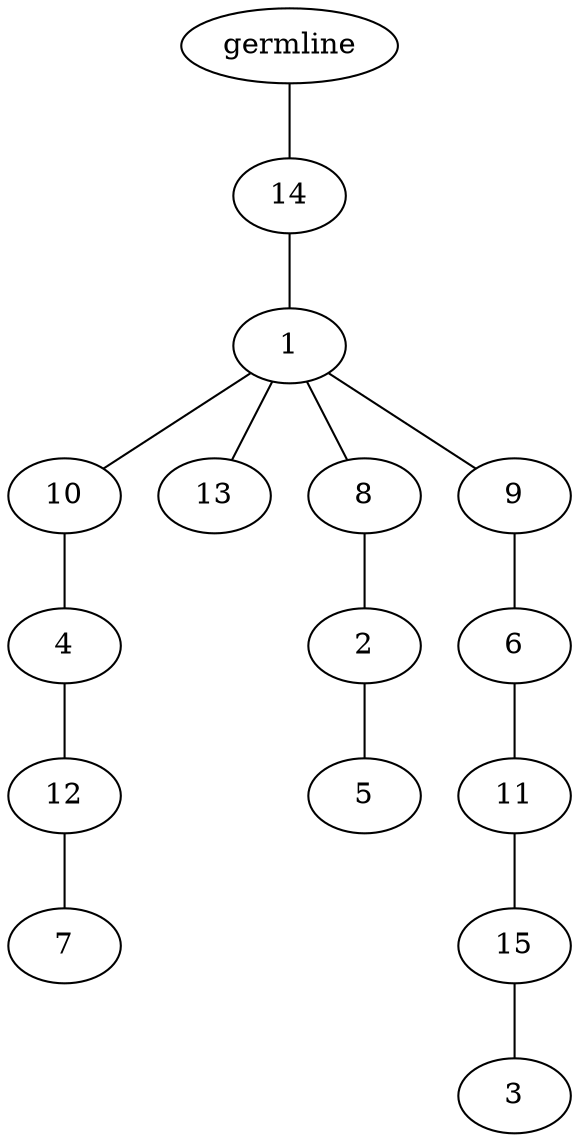 graph tree {
    "140206551471200" [label="germline"];
    "140206545389984" [label="14"];
    "140206545389120" [label="1"];
    "140206545389312" [label="10"];
    "140206545388352" [label="4"];
    "140206546257136" [label="12"];
    "140206546222240" [label="7"];
    "140206545387632" [label="13"];
    "140206545389072" [label="8"];
    "140206545390128" [label="2"];
    "140206545447040" [label="5"];
    "140206545390512" [label="9"];
    "140206547468448" [label="6"];
    "140206547469168" [label="11"];
    "140206547659264" [label="15"];
    "140206547660080" [label="3"];
    "140206551471200" -- "140206545389984";
    "140206545389984" -- "140206545389120";
    "140206545389120" -- "140206545389312";
    "140206545389120" -- "140206545387632";
    "140206545389120" -- "140206545389072";
    "140206545389120" -- "140206545390512";
    "140206545389312" -- "140206545388352";
    "140206545388352" -- "140206546257136";
    "140206546257136" -- "140206546222240";
    "140206545389072" -- "140206545390128";
    "140206545390128" -- "140206545447040";
    "140206545390512" -- "140206547468448";
    "140206547468448" -- "140206547469168";
    "140206547469168" -- "140206547659264";
    "140206547659264" -- "140206547660080";
}

